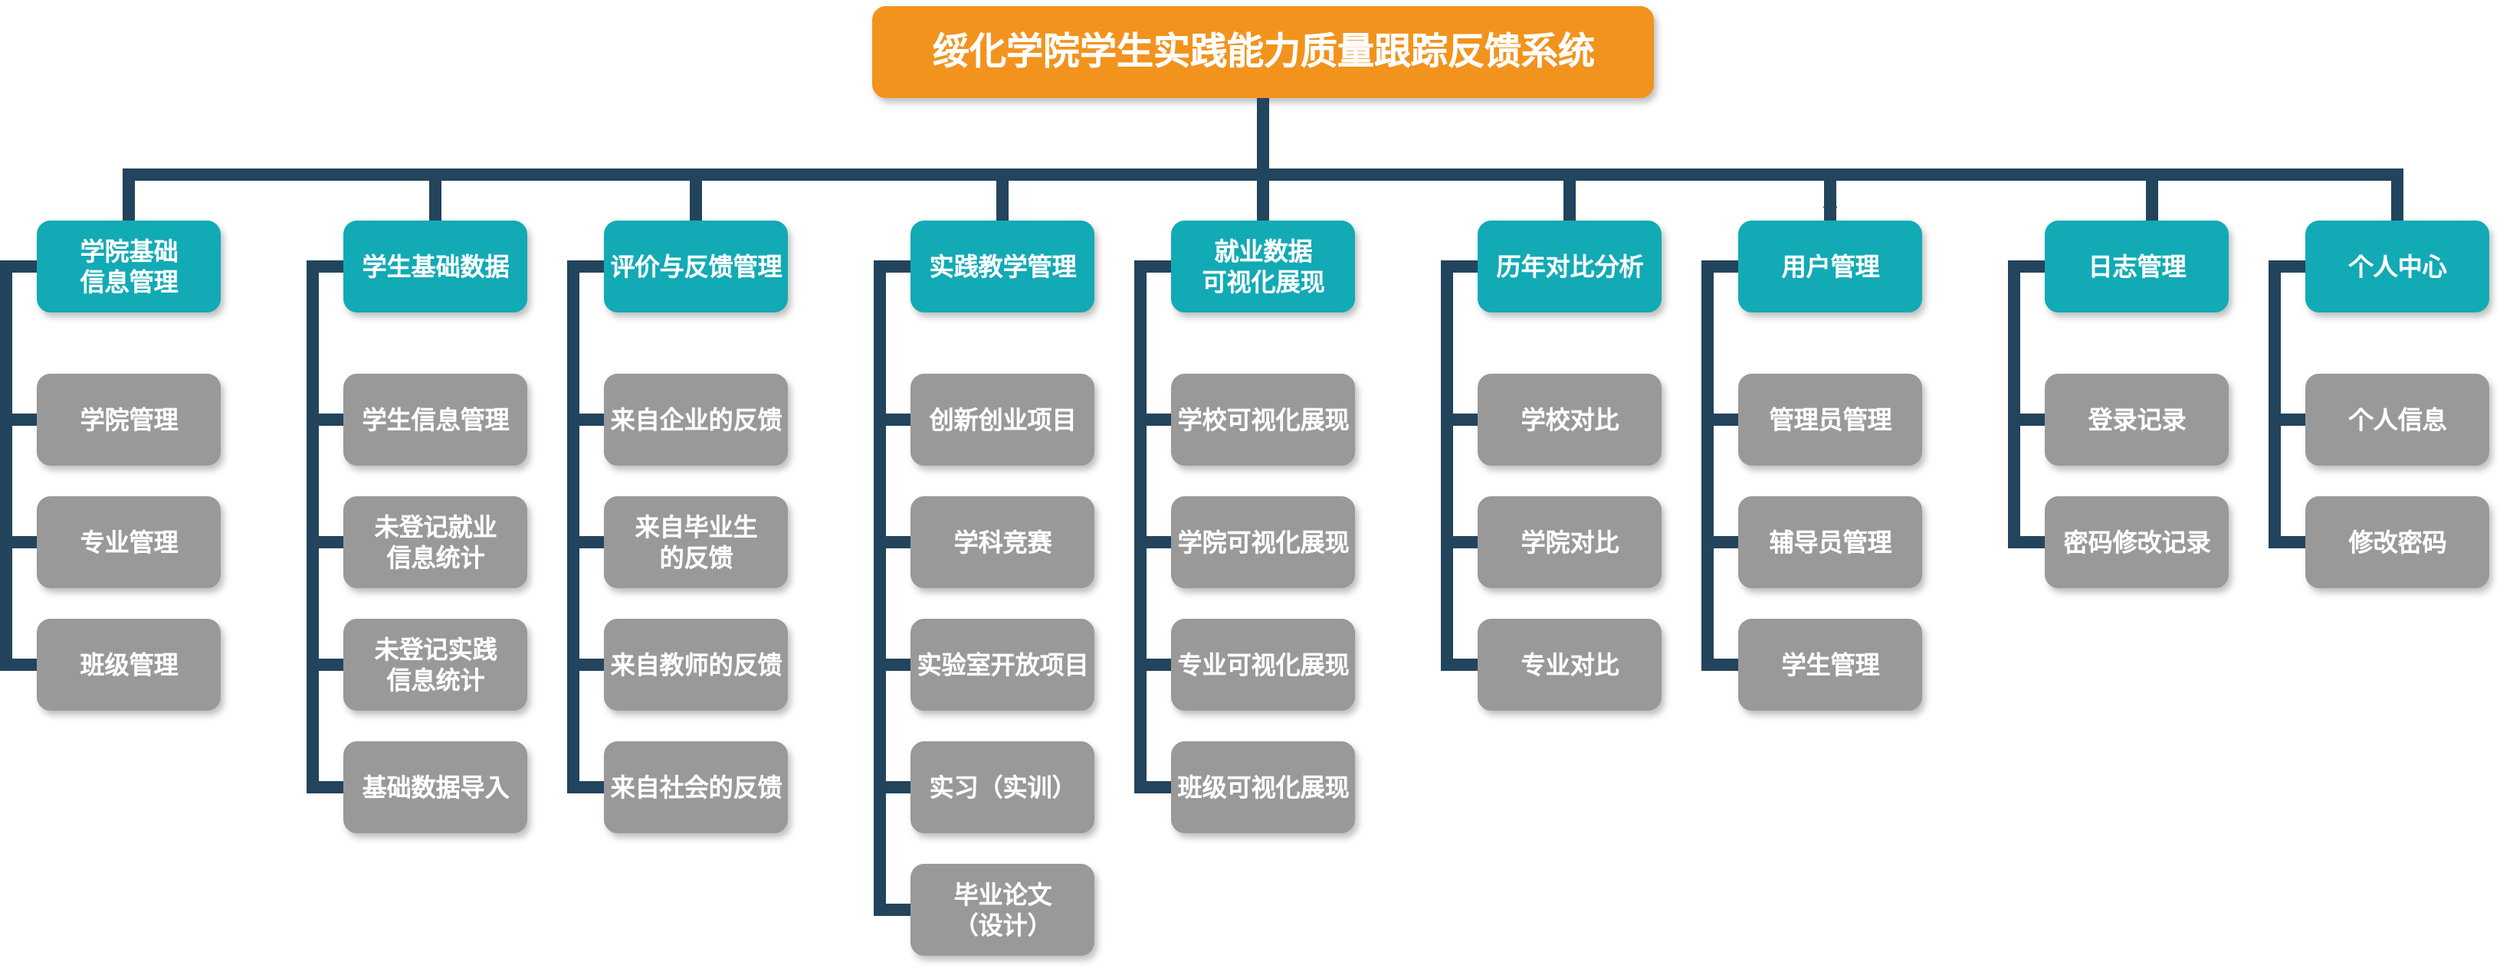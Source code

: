 <mxfile version="13.10.0" type="github">
  <diagram name="Page-1" id="64c3da0e-402f-94eb-ee01-a36477274f13">
    <mxGraphModel dx="2031" dy="1007" grid="1" gridSize="10" guides="1" tooltips="1" connect="1" arrows="1" fold="1" page="1" pageScale="1" pageWidth="1169" pageHeight="826" background="#ffffff" math="0" shadow="0">
      <root>
        <mxCell id="0" />
        <mxCell id="1" parent="0" />
        <mxCell id="2" value="绥化学院学生实践能力质量跟踪反馈系统" style="whiteSpace=wrap;rounded=1;shadow=1;strokeColor=none;fontColor=#FFFFFF;fontStyle=1;fontSize=24;fillColor=#F2931E;" parent="1" vertex="1">
          <mxGeometry x="985" y="120" width="510" height="60" as="geometry" />
        </mxCell>
        <mxCell id="10" value="学院基础&#xa;信息管理" style="whiteSpace=wrap;rounded=1;fillColor=#12AAB5;strokeColor=none;shadow=1;fontColor=#FFFFFF;fontSize=16;fontStyle=1" parent="1" vertex="1">
          <mxGeometry x="440" y="260.0" width="120" height="60" as="geometry" />
        </mxCell>
        <mxCell id="12" value="学生基础数据" style="whiteSpace=wrap;rounded=1;fillColor=#12AAB5;strokeColor=none;shadow=1;fontColor=#FFFFFF;fontSize=16;fontStyle=1" parent="1" vertex="1">
          <mxGeometry x="640" y="260.0" width="120" height="60" as="geometry" />
        </mxCell>
        <mxCell id="23" value="学院管理" style="whiteSpace=wrap;rounded=1;fillColor=#999999;strokeColor=none;shadow=1;fontColor=#FFFFFF;fontStyle=1;fontSize=16;" parent="1" vertex="1">
          <mxGeometry x="440.0" y="360.0" width="120" height="60" as="geometry" />
        </mxCell>
        <mxCell id="24" value="专业管理" style="whiteSpace=wrap;rounded=1;fillColor=#999999;strokeColor=none;shadow=1;fontColor=#FFFFFF;fontStyle=1;fontSize=16;" parent="1" vertex="1">
          <mxGeometry x="440.0" y="440.0" width="120" height="60" as="geometry" />
        </mxCell>
        <mxCell id="25" value="班级管理" style="whiteSpace=wrap;rounded=1;fillColor=#999999;strokeColor=none;shadow=1;fontColor=#FFFFFF;fontStyle=1;fontSize=16;" parent="1" vertex="1">
          <mxGeometry x="440.0" y="520.0" width="120" height="60" as="geometry" />
        </mxCell>
        <mxCell id="38" value="学生信息管理" style="whiteSpace=wrap;rounded=1;fillColor=#999999;strokeColor=none;shadow=1;fontColor=#FFFFFF;fontStyle=1;fontSize=16;" parent="1" vertex="1">
          <mxGeometry x="640.0" y="360.0" width="120" height="60" as="geometry" />
        </mxCell>
        <mxCell id="39" value="未登记就业&#xa;信息统计" style="whiteSpace=wrap;rounded=1;fillColor=#999999;strokeColor=none;shadow=1;fontColor=#FFFFFF;fontStyle=1;fontSize=16;" parent="1" vertex="1">
          <mxGeometry x="640.0" y="440.0" width="120" height="60" as="geometry" />
        </mxCell>
        <mxCell id="40" value="未登记实践&#xa;信息统计" style="whiteSpace=wrap;rounded=1;fillColor=#999999;strokeColor=none;shadow=1;fontColor=#FFFFFF;fontStyle=1;fontSize=16;" parent="1" vertex="1">
          <mxGeometry x="640.0" y="520.0" width="120" height="60" as="geometry" />
        </mxCell>
        <mxCell id="41" value="基础数据导入" style="whiteSpace=wrap;rounded=1;fillColor=#999999;strokeColor=none;shadow=1;fontColor=#FFFFFF;fontStyle=1;fontSize=16;" parent="1" vertex="1">
          <mxGeometry x="640.0" y="600.0" width="120" height="60" as="geometry" />
        </mxCell>
        <mxCell id="43" value="评价与反馈管理" style="whiteSpace=wrap;rounded=1;fillColor=#12AAB5;strokeColor=none;shadow=1;fontColor=#FFFFFF;fontSize=16;fontStyle=1" parent="1" vertex="1">
          <mxGeometry x="810.0" y="260.0" width="120" height="60" as="geometry" />
        </mxCell>
        <mxCell id="44" value="实践教学管理" style="whiteSpace=wrap;rounded=1;fillColor=#12AAB5;strokeColor=none;shadow=1;fontColor=#FFFFFF;fontSize=16;fontStyle=1" parent="1" vertex="1">
          <mxGeometry x="1010.0" y="260.0" width="120" height="60" as="geometry" />
        </mxCell>
        <mxCell id="45" value="来自企业的反馈" style="whiteSpace=wrap;rounded=1;fillColor=#999999;strokeColor=none;shadow=1;fontColor=#FFFFFF;fontStyle=1;fontSize=16;" parent="1" vertex="1">
          <mxGeometry x="810.0" y="360.0" width="120" height="60" as="geometry" />
        </mxCell>
        <mxCell id="46" value="来自毕业生&#xa;的反馈" style="whiteSpace=wrap;rounded=1;fillColor=#999999;strokeColor=none;shadow=1;fontColor=#FFFFFF;fontStyle=1;fontSize=16;" parent="1" vertex="1">
          <mxGeometry x="810.0" y="440.0" width="120" height="60" as="geometry" />
        </mxCell>
        <mxCell id="47" value="来自教师的反馈" style="whiteSpace=wrap;rounded=1;fillColor=#999999;strokeColor=none;shadow=1;fontColor=#FFFFFF;fontStyle=1;fontSize=16;" parent="1" vertex="1">
          <mxGeometry x="810.0" y="520.0" width="120" height="60" as="geometry" />
        </mxCell>
        <mxCell id="48" value="来自社会的反馈" style="whiteSpace=wrap;rounded=1;fillColor=#999999;strokeColor=none;shadow=1;fontColor=#FFFFFF;fontStyle=1;fontSize=16;" parent="1" vertex="1">
          <mxGeometry x="810" y="600.0" width="120" height="60" as="geometry" />
        </mxCell>
        <mxCell id="50" value="创新创业项目" style="whiteSpace=wrap;rounded=1;fillColor=#999999;strokeColor=none;shadow=1;fontColor=#FFFFFF;fontStyle=1;fontSize=16;" parent="1" vertex="1">
          <mxGeometry x="1010.0" y="360.0" width="120" height="60" as="geometry" />
        </mxCell>
        <mxCell id="51" value="学科竞赛" style="whiteSpace=wrap;rounded=1;fillColor=#999999;strokeColor=none;shadow=1;fontColor=#FFFFFF;fontStyle=1;fontSize=16;" parent="1" vertex="1">
          <mxGeometry x="1010.0" y="440.0" width="120" height="60" as="geometry" />
        </mxCell>
        <mxCell id="52" value="实验室开放项目" style="whiteSpace=wrap;rounded=1;fillColor=#999999;strokeColor=none;shadow=1;fontColor=#FFFFFF;fontStyle=1;fontSize=16;" parent="1" vertex="1">
          <mxGeometry x="1010.0" y="520.0" width="120" height="60" as="geometry" />
        </mxCell>
        <mxCell id="53" value="实习（实训）" style="whiteSpace=wrap;rounded=1;fillColor=#999999;strokeColor=none;shadow=1;fontColor=#FFFFFF;fontStyle=1;fontSize=16;" parent="1" vertex="1">
          <mxGeometry x="1010.0" y="600.0" width="120" height="60" as="geometry" />
        </mxCell>
        <mxCell id="54" value="毕业论文&#xa;（设计）" style="whiteSpace=wrap;rounded=1;fillColor=#999999;strokeColor=none;shadow=1;fontColor=#FFFFFF;fontStyle=1;fontSize=16;" parent="1" vertex="1">
          <mxGeometry x="1010.0" y="680.0" width="120" height="60" as="geometry" />
        </mxCell>
        <mxCell id="105" value="" style="edgeStyle=elbowEdgeStyle;elbow=horizontal;rounded=0;fontColor=#000000;endArrow=none;endFill=0;strokeWidth=8;strokeColor=#23445D;fontSize=16;fontStyle=1" parent="1" source="10" target="23" edge="1">
          <mxGeometry width="100" height="100" relative="1" as="geometry">
            <mxPoint x="380" y="440" as="sourcePoint" />
            <mxPoint x="480" y="340" as="targetPoint" />
            <Array as="points">
              <mxPoint x="420" y="340" />
            </Array>
          </mxGeometry>
        </mxCell>
        <mxCell id="106" value="" style="edgeStyle=elbowEdgeStyle;elbow=horizontal;rounded=0;fontColor=#000000;endArrow=none;endFill=0;strokeWidth=8;strokeColor=#23445D;fontSize=16;fontStyle=1" parent="1" source="10" target="24" edge="1">
          <mxGeometry width="100" height="100" relative="1" as="geometry">
            <mxPoint x="450" y="300" as="sourcePoint" />
            <mxPoint x="450" y="400" as="targetPoint" />
            <Array as="points">
              <mxPoint x="420" y="360" />
            </Array>
          </mxGeometry>
        </mxCell>
        <mxCell id="110" value="" style="edgeStyle=elbowEdgeStyle;elbow=horizontal;rounded=0;fontColor=#000000;endArrow=none;endFill=0;strokeWidth=8;strokeColor=#23445D;fontSize=16;fontStyle=1" parent="1" source="10" target="25" edge="1">
          <mxGeometry width="100" height="100" relative="1" as="geometry">
            <mxPoint x="480" y="330" as="sourcePoint" />
            <mxPoint x="480" y="430" as="targetPoint" />
            <Array as="points">
              <mxPoint x="420" y="390" />
            </Array>
          </mxGeometry>
        </mxCell>
        <mxCell id="111" value="" style="edgeStyle=elbowEdgeStyle;elbow=horizontal;rounded=0;fontColor=#000000;endArrow=none;endFill=0;strokeWidth=8;strokeColor=#23445D;fontSize=16;fontStyle=1" parent="1" target="38" edge="1">
          <mxGeometry width="100" height="100" relative="1" as="geometry">
            <mxPoint x="630" y="290.0" as="sourcePoint" />
            <mxPoint x="630" y="390.0" as="targetPoint" />
            <Array as="points">
              <mxPoint x="620" y="340" />
            </Array>
          </mxGeometry>
        </mxCell>
        <mxCell id="112" value="" style="edgeStyle=elbowEdgeStyle;elbow=horizontal;rounded=0;fontColor=#000000;endArrow=none;endFill=0;strokeWidth=8;strokeColor=#23445D;fontSize=16;fontStyle=1" parent="1" source="12" target="39" edge="1">
          <mxGeometry width="100" height="100" relative="1" as="geometry">
            <mxPoint x="630" y="290.0" as="sourcePoint" />
            <mxPoint x="630" y="470.0" as="targetPoint" />
            <Array as="points">
              <mxPoint x="620" y="380" />
            </Array>
          </mxGeometry>
        </mxCell>
        <mxCell id="114" value="" style="edgeStyle=elbowEdgeStyle;elbow=horizontal;rounded=0;fontColor=#000000;endArrow=none;endFill=0;strokeWidth=8;strokeColor=#23445D;fontSize=16;fontStyle=1" parent="1" source="12" target="41" edge="1">
          <mxGeometry width="100" height="100" relative="1" as="geometry">
            <mxPoint x="630" y="290.0" as="sourcePoint" />
            <mxPoint x="630.0" y="630.0" as="targetPoint" />
            <Array as="points">
              <mxPoint x="620" y="460" />
            </Array>
          </mxGeometry>
        </mxCell>
        <mxCell id="115" value="" style="edgeStyle=elbowEdgeStyle;elbow=horizontal;rounded=0;fontColor=#000000;endArrow=none;endFill=0;strokeWidth=8;strokeColor=#23445D;fontSize=16;fontStyle=1" parent="1" source="12" target="40" edge="1">
          <mxGeometry width="100" height="100" relative="1" as="geometry">
            <mxPoint x="630" y="290.0" as="sourcePoint" />
            <mxPoint x="630" y="550.0" as="targetPoint" />
            <Array as="points">
              <mxPoint x="620" y="420" />
            </Array>
          </mxGeometry>
        </mxCell>
        <mxCell id="118" value="" style="edgeStyle=elbowEdgeStyle;elbow=horizontal;rounded=0;fontColor=#000000;endArrow=none;endFill=0;strokeWidth=8;strokeColor=#23445D;fontSize=16;fontStyle=1" parent="1" source="43" target="45" edge="1">
          <mxGeometry width="100" height="100" relative="1" as="geometry">
            <mxPoint x="790" y="290.0" as="sourcePoint" />
            <mxPoint x="800.0" y="390" as="targetPoint" />
            <Array as="points">
              <mxPoint x="790" y="340" />
            </Array>
          </mxGeometry>
        </mxCell>
        <mxCell id="119" value="" style="edgeStyle=elbowEdgeStyle;elbow=horizontal;rounded=0;fontColor=#000000;endArrow=none;endFill=0;strokeWidth=8;strokeColor=#23445D;fontSize=16;fontStyle=1" parent="1" source="43" target="46" edge="1">
          <mxGeometry width="100" height="100" relative="1" as="geometry">
            <mxPoint x="800" y="290" as="sourcePoint" />
            <mxPoint x="800.0" y="470" as="targetPoint" />
            <Array as="points">
              <mxPoint x="790" y="380" />
            </Array>
          </mxGeometry>
        </mxCell>
        <mxCell id="121" value="" style="edgeStyle=elbowEdgeStyle;elbow=horizontal;rounded=0;fontColor=#000000;endArrow=none;endFill=0;strokeWidth=8;strokeColor=#23445D;fontSize=16;fontStyle=1" parent="1" source="43" target="48" edge="1">
          <mxGeometry width="100" height="100" relative="1" as="geometry">
            <mxPoint x="800" y="290" as="sourcePoint" />
            <mxPoint x="800" y="630" as="targetPoint" />
            <Array as="points">
              <mxPoint x="790" y="460" />
            </Array>
          </mxGeometry>
        </mxCell>
        <mxCell id="122" value="" style="edgeStyle=elbowEdgeStyle;elbow=horizontal;rounded=0;fontColor=#000000;endArrow=none;endFill=0;strokeWidth=8;strokeColor=#23445D;fontSize=16;fontStyle=1" parent="1" source="43" target="47" edge="1">
          <mxGeometry width="100" height="100" relative="1" as="geometry">
            <mxPoint x="800" y="290" as="sourcePoint" />
            <mxPoint x="800.0" y="550" as="targetPoint" />
            <Array as="points">
              <mxPoint x="790" y="430" />
            </Array>
          </mxGeometry>
        </mxCell>
        <mxCell id="123" value="" style="edgeStyle=elbowEdgeStyle;elbow=horizontal;rounded=0;fontColor=#000000;endArrow=none;endFill=0;strokeWidth=8;strokeColor=#23445D;fontSize=16;fontStyle=1" parent="1" source="44" target="50" edge="1">
          <mxGeometry width="100" height="100" relative="1" as="geometry">
            <mxPoint x="980" y="290.0" as="sourcePoint" />
            <mxPoint x="990.0" y="390" as="targetPoint" />
            <Array as="points">
              <mxPoint x="990" y="340" />
            </Array>
          </mxGeometry>
        </mxCell>
        <mxCell id="124" value="" style="edgeStyle=elbowEdgeStyle;elbow=horizontal;rounded=0;fontColor=#000000;endArrow=none;endFill=0;strokeWidth=8;strokeColor=#23445D;fontSize=16;fontStyle=1" parent="1" source="44" target="51" edge="1">
          <mxGeometry width="100" height="100" relative="1" as="geometry">
            <mxPoint x="990" y="290" as="sourcePoint" />
            <mxPoint x="990.0" y="470" as="targetPoint" />
            <Array as="points">
              <mxPoint x="990" y="380" />
            </Array>
          </mxGeometry>
        </mxCell>
        <mxCell id="125" value="" style="edgeStyle=elbowEdgeStyle;elbow=horizontal;rounded=0;fontColor=#000000;endArrow=none;endFill=0;strokeWidth=8;strokeColor=#23445D;fontSize=16;fontStyle=1" parent="1" source="44" target="54" edge="1">
          <mxGeometry width="100" height="100" relative="1" as="geometry">
            <mxPoint x="990" y="290" as="sourcePoint" />
            <mxPoint x="990" y="710" as="targetPoint" />
            <Array as="points">
              <mxPoint x="990" y="500" />
            </Array>
          </mxGeometry>
        </mxCell>
        <mxCell id="126" value="" style="edgeStyle=elbowEdgeStyle;elbow=horizontal;rounded=0;fontColor=#000000;endArrow=none;endFill=0;strokeWidth=8;strokeColor=#23445D;fontSize=16;fontStyle=1" parent="1" source="44" target="53" edge="1">
          <mxGeometry width="100" height="100" relative="1" as="geometry">
            <mxPoint x="990" y="290" as="sourcePoint" />
            <mxPoint x="990" y="630" as="targetPoint" />
            <Array as="points">
              <mxPoint x="990" y="460" />
            </Array>
          </mxGeometry>
        </mxCell>
        <mxCell id="127" value="" style="edgeStyle=elbowEdgeStyle;elbow=horizontal;rounded=0;fontColor=#000000;endArrow=none;endFill=0;strokeWidth=8;strokeColor=#23445D;fontSize=16;fontStyle=1" parent="1" source="44" target="52" edge="1">
          <mxGeometry width="100" height="100" relative="1" as="geometry">
            <mxPoint x="990" y="290" as="sourcePoint" />
            <mxPoint x="990.0" y="550" as="targetPoint" />
            <Array as="points">
              <mxPoint x="990" y="430" />
            </Array>
          </mxGeometry>
        </mxCell>
        <mxCell id="133" value="就业数据&#xa;可视化展现" style="whiteSpace=wrap;rounded=1;fillColor=#12AAB5;strokeColor=none;shadow=1;fontColor=#FFFFFF;fontSize=16;fontStyle=1" parent="1" vertex="1">
          <mxGeometry x="1180.0" y="260.0" width="120" height="60" as="geometry" />
        </mxCell>
        <mxCell id="134" value="历年对比分析" style="whiteSpace=wrap;rounded=1;fillColor=#12AAB5;strokeColor=none;shadow=1;fontColor=#FFFFFF;fontSize=16;fontStyle=1" parent="1" vertex="1">
          <mxGeometry x="1380.0" y="260.0" width="120" height="60" as="geometry" />
        </mxCell>
        <mxCell id="135" value="学校可视化展现" style="whiteSpace=wrap;rounded=1;fillColor=#999999;strokeColor=none;shadow=1;fontColor=#FFFFFF;fontStyle=1;fontSize=16;" parent="1" vertex="1">
          <mxGeometry x="1180.0" y="360.0" width="120" height="60" as="geometry" />
        </mxCell>
        <mxCell id="136" value="学院可视化展现" style="whiteSpace=wrap;rounded=1;fillColor=#999999;strokeColor=none;shadow=1;fontColor=#FFFFFF;fontStyle=1;fontSize=16;" parent="1" vertex="1">
          <mxGeometry x="1180" y="440.0" width="120" height="60" as="geometry" />
        </mxCell>
        <mxCell id="137" value="专业可视化展现" style="whiteSpace=wrap;rounded=1;fillColor=#999999;strokeColor=none;shadow=1;fontColor=#FFFFFF;fontStyle=1;fontSize=16;" parent="1" vertex="1">
          <mxGeometry x="1180.0" y="520.0" width="120" height="60" as="geometry" />
        </mxCell>
        <mxCell id="138" value="班级可视化展现" style="whiteSpace=wrap;rounded=1;fillColor=#999999;strokeColor=none;shadow=1;fontColor=#FFFFFF;fontStyle=1;fontSize=16;" parent="1" vertex="1">
          <mxGeometry x="1180" y="600.0" width="120" height="60" as="geometry" />
        </mxCell>
        <mxCell id="140" value="学校对比" style="whiteSpace=wrap;rounded=1;fillColor=#999999;strokeColor=none;shadow=1;fontColor=#FFFFFF;fontStyle=1;fontSize=16;" parent="1" vertex="1">
          <mxGeometry x="1380.0" y="360.0" width="120" height="60" as="geometry" />
        </mxCell>
        <mxCell id="141" value="学院对比" style="whiteSpace=wrap;rounded=1;fillColor=#999999;strokeColor=none;shadow=1;fontColor=#FFFFFF;fontStyle=1;fontSize=16;" parent="1" vertex="1">
          <mxGeometry x="1380.0" y="440.0" width="120" height="60" as="geometry" />
        </mxCell>
        <mxCell id="142" value="专业对比" style="whiteSpace=wrap;rounded=1;fillColor=#999999;strokeColor=none;shadow=1;fontColor=#FFFFFF;fontStyle=1;fontSize=16;" parent="1" vertex="1">
          <mxGeometry x="1380.0" y="520.0" width="120" height="60" as="geometry" />
        </mxCell>
        <mxCell id="145" value="" style="edgeStyle=elbowEdgeStyle;elbow=horizontal;rounded=0;fontColor=#000000;endArrow=none;endFill=0;strokeWidth=8;strokeColor=#23445D;fontSize=16;fontStyle=1" parent="1" source="133" target="135" edge="1">
          <mxGeometry width="100" height="100" relative="1" as="geometry">
            <mxPoint x="1160" y="290.0" as="sourcePoint" />
            <mxPoint x="1170.0" y="390" as="targetPoint" />
            <Array as="points">
              <mxPoint x="1160" y="340" />
            </Array>
          </mxGeometry>
        </mxCell>
        <mxCell id="146" value="" style="edgeStyle=elbowEdgeStyle;elbow=horizontal;rounded=0;fontColor=#000000;endArrow=none;endFill=0;strokeWidth=8;strokeColor=#23445D;fontSize=16;fontStyle=1" parent="1" source="133" target="136" edge="1">
          <mxGeometry width="100" height="100" relative="1" as="geometry">
            <mxPoint x="1170" y="290" as="sourcePoint" />
            <mxPoint x="1170.0" y="470" as="targetPoint" />
            <Array as="points">
              <mxPoint x="1160" y="380" />
            </Array>
          </mxGeometry>
        </mxCell>
        <mxCell id="148" value="" style="edgeStyle=elbowEdgeStyle;elbow=horizontal;rounded=0;fontColor=#000000;endArrow=none;endFill=0;strokeWidth=8;strokeColor=#23445D;fontSize=16;fontStyle=1" parent="1" source="133" target="138" edge="1">
          <mxGeometry width="100" height="100" relative="1" as="geometry">
            <mxPoint x="1170" y="290" as="sourcePoint" />
            <mxPoint x="1170" y="630" as="targetPoint" />
            <Array as="points">
              <mxPoint x="1160" y="460" />
            </Array>
          </mxGeometry>
        </mxCell>
        <mxCell id="149" value="" style="edgeStyle=elbowEdgeStyle;elbow=horizontal;rounded=0;fontColor=#000000;endArrow=none;endFill=0;strokeWidth=8;strokeColor=#23445D;fontSize=16;fontStyle=1" parent="1" source="133" target="137" edge="1">
          <mxGeometry width="100" height="100" relative="1" as="geometry">
            <mxPoint x="1170" y="290" as="sourcePoint" />
            <mxPoint x="1170.0" y="550" as="targetPoint" />
            <Array as="points">
              <mxPoint x="1160" y="430" />
            </Array>
          </mxGeometry>
        </mxCell>
        <mxCell id="150" value="" style="edgeStyle=elbowEdgeStyle;elbow=horizontal;rounded=0;fontColor=#000000;endArrow=none;endFill=0;strokeWidth=8;strokeColor=#23445D;fontSize=16;fontStyle=1" parent="1" source="134" target="140" edge="1">
          <mxGeometry width="100" height="100" relative="1" as="geometry">
            <mxPoint x="1350" y="290.0" as="sourcePoint" />
            <mxPoint x="1360.0" y="390" as="targetPoint" />
            <Array as="points">
              <mxPoint x="1360" y="340" />
            </Array>
          </mxGeometry>
        </mxCell>
        <mxCell id="151" value="" style="edgeStyle=elbowEdgeStyle;elbow=horizontal;rounded=0;fontColor=#000000;endArrow=none;endFill=0;strokeWidth=8;strokeColor=#23445D;fontSize=16;fontStyle=1" parent="1" source="134" target="141" edge="1">
          <mxGeometry width="100" height="100" relative="1" as="geometry">
            <mxPoint x="1360" y="290" as="sourcePoint" />
            <mxPoint x="1360.0" y="470" as="targetPoint" />
            <Array as="points">
              <mxPoint x="1360" y="380" />
            </Array>
          </mxGeometry>
        </mxCell>
        <mxCell id="154" value="" style="edgeStyle=elbowEdgeStyle;elbow=horizontal;rounded=0;fontColor=#000000;endArrow=none;endFill=0;strokeWidth=8;strokeColor=#23445D;fontSize=16;fontStyle=1" parent="1" source="134" target="142" edge="1">
          <mxGeometry width="100" height="100" relative="1" as="geometry">
            <mxPoint x="1360" y="290" as="sourcePoint" />
            <mxPoint x="1360.0" y="550" as="targetPoint" />
            <Array as="points">
              <mxPoint x="1360" y="430" />
            </Array>
          </mxGeometry>
        </mxCell>
        <mxCell id="7uPClmpA7277DwavXmE7-244" style="edgeStyle=orthogonalEdgeStyle;rounded=0;orthogonalLoop=1;jettySize=auto;html=1;" edge="1" parent="1" source="155">
          <mxGeometry relative="1" as="geometry">
            <mxPoint x="1610" y="260" as="targetPoint" />
          </mxGeometry>
        </mxCell>
        <mxCell id="155" value="用户管理" style="whiteSpace=wrap;rounded=1;fillColor=#12AAB5;strokeColor=none;shadow=1;fontColor=#FFFFFF;fontSize=16;fontStyle=1" parent="1" vertex="1">
          <mxGeometry x="1550.0" y="260.0" width="120" height="60" as="geometry" />
        </mxCell>
        <mxCell id="156" value="日志管理" style="whiteSpace=wrap;rounded=1;fillColor=#12AAB5;strokeColor=none;shadow=1;fontColor=#FFFFFF;fontSize=16;fontStyle=1" parent="1" vertex="1">
          <mxGeometry x="1750.0" y="260.0" width="120" height="60" as="geometry" />
        </mxCell>
        <mxCell id="157" value="管理员管理" style="whiteSpace=wrap;rounded=1;fillColor=#999999;strokeColor=none;shadow=1;fontColor=#FFFFFF;fontStyle=1;fontSize=16;" parent="1" vertex="1">
          <mxGeometry x="1550.0" y="360.0" width="120" height="60" as="geometry" />
        </mxCell>
        <mxCell id="158" value="辅导员管理" style="whiteSpace=wrap;rounded=1;fillColor=#999999;strokeColor=none;shadow=1;fontColor=#FFFFFF;fontStyle=1;fontSize=16;" parent="1" vertex="1">
          <mxGeometry x="1550" y="440.0" width="120" height="60" as="geometry" />
        </mxCell>
        <mxCell id="159" value="学生管理" style="whiteSpace=wrap;rounded=1;fillColor=#999999;strokeColor=none;shadow=1;fontColor=#FFFFFF;fontStyle=1;fontSize=16;" parent="1" vertex="1">
          <mxGeometry x="1550.0" y="520.0" width="120" height="60" as="geometry" />
        </mxCell>
        <mxCell id="162" value="登录记录" style="whiteSpace=wrap;rounded=1;fillColor=#999999;strokeColor=none;shadow=1;fontColor=#FFFFFF;fontStyle=1;fontSize=16;" parent="1" vertex="1">
          <mxGeometry x="1750.0" y="360.0" width="120" height="60" as="geometry" />
        </mxCell>
        <mxCell id="163" value="密码修改记录" style="whiteSpace=wrap;rounded=1;fillColor=#999999;strokeColor=none;shadow=1;fontColor=#FFFFFF;fontStyle=1;fontSize=16;" parent="1" vertex="1">
          <mxGeometry x="1750.0" y="440.0" width="120" height="60" as="geometry" />
        </mxCell>
        <mxCell id="167" value="" style="edgeStyle=elbowEdgeStyle;elbow=horizontal;rounded=0;fontColor=#000000;endArrow=none;endFill=0;strokeWidth=8;strokeColor=#23445D;fontSize=16;fontStyle=1" parent="1" source="155" target="157" edge="1">
          <mxGeometry width="100" height="100" relative="1" as="geometry">
            <mxPoint x="1530" y="290.0" as="sourcePoint" />
            <mxPoint x="1540.0" y="390.0" as="targetPoint" />
            <Array as="points">
              <mxPoint x="1530" y="340.0" />
            </Array>
          </mxGeometry>
        </mxCell>
        <mxCell id="168" value="" style="edgeStyle=elbowEdgeStyle;elbow=horizontal;rounded=0;fontColor=#000000;endArrow=none;endFill=0;strokeWidth=8;strokeColor=#23445D;fontSize=16;fontStyle=1" parent="1" source="155" target="158" edge="1">
          <mxGeometry width="100" height="100" relative="1" as="geometry">
            <mxPoint x="1540" y="290.0" as="sourcePoint" />
            <mxPoint x="1540.0" y="470.0" as="targetPoint" />
            <Array as="points">
              <mxPoint x="1530" y="380.0" />
            </Array>
          </mxGeometry>
        </mxCell>
        <mxCell id="171" value="" style="edgeStyle=elbowEdgeStyle;elbow=horizontal;rounded=0;fontColor=#000000;endArrow=none;endFill=0;strokeWidth=8;strokeColor=#23445D;fontSize=16;fontStyle=1" parent="1" source="155" target="159" edge="1">
          <mxGeometry width="100" height="100" relative="1" as="geometry">
            <mxPoint x="1540" y="290.0" as="sourcePoint" />
            <mxPoint x="1540.0" y="550.0" as="targetPoint" />
            <Array as="points">
              <mxPoint x="1530" y="430.0" />
            </Array>
          </mxGeometry>
        </mxCell>
        <mxCell id="172" value="" style="edgeStyle=elbowEdgeStyle;elbow=horizontal;rounded=0;fontColor=#000000;endArrow=none;endFill=0;strokeWidth=8;strokeColor=#23445D;fontSize=16;fontStyle=1" parent="1" source="156" target="162" edge="1">
          <mxGeometry width="100" height="100" relative="1" as="geometry">
            <mxPoint x="1720" y="290.0" as="sourcePoint" />
            <mxPoint x="1730.0" y="390.0" as="targetPoint" />
            <Array as="points">
              <mxPoint x="1730" y="340.0" />
            </Array>
          </mxGeometry>
        </mxCell>
        <mxCell id="173" value="" style="edgeStyle=elbowEdgeStyle;elbow=horizontal;rounded=0;fontColor=#000000;endArrow=none;endFill=0;strokeWidth=8;strokeColor=#23445D;fontSize=16;fontStyle=1" parent="1" source="156" target="163" edge="1">
          <mxGeometry width="100" height="100" relative="1" as="geometry">
            <mxPoint x="1730" y="290.0" as="sourcePoint" />
            <mxPoint x="1730.0" y="470.0" as="targetPoint" />
            <Array as="points">
              <mxPoint x="1730" y="380.0" />
            </Array>
          </mxGeometry>
        </mxCell>
        <mxCell id="177" value="个人中心" style="whiteSpace=wrap;rounded=1;fillColor=#12AAB5;strokeColor=none;shadow=1;fontColor=#FFFFFF;fontSize=16;fontStyle=1" parent="1" vertex="1">
          <mxGeometry x="1920.0" y="260.0" width="120" height="60" as="geometry" />
        </mxCell>
        <mxCell id="179" value="个人信息" style="whiteSpace=wrap;rounded=1;fillColor=#999999;strokeColor=none;shadow=1;fontColor=#FFFFFF;fontStyle=1;fontSize=16;" parent="1" vertex="1">
          <mxGeometry x="1920.0" y="360.0" width="120" height="60" as="geometry" />
        </mxCell>
        <mxCell id="180" value="修改密码" style="whiteSpace=wrap;rounded=1;fillColor=#999999;strokeColor=none;shadow=1;fontColor=#FFFFFF;fontStyle=1;fontSize=16;" parent="1" vertex="1">
          <mxGeometry x="1920" y="440.0" width="120" height="60" as="geometry" />
        </mxCell>
        <mxCell id="189" value="" style="edgeStyle=elbowEdgeStyle;elbow=horizontal;rounded=0;fontColor=#000000;endArrow=none;endFill=0;strokeWidth=8;strokeColor=#23445D;fontSize=16;fontStyle=1" parent="1" source="177" target="179" edge="1">
          <mxGeometry width="100" height="100" relative="1" as="geometry">
            <mxPoint x="1900" y="290.0" as="sourcePoint" />
            <mxPoint x="1910.0" y="390.0" as="targetPoint" />
            <Array as="points">
              <mxPoint x="1900" y="340.0" />
            </Array>
          </mxGeometry>
        </mxCell>
        <mxCell id="190" value="" style="edgeStyle=elbowEdgeStyle;elbow=horizontal;rounded=0;fontColor=#000000;endArrow=none;endFill=0;strokeWidth=8;strokeColor=#23445D;fontSize=16;fontStyle=1" parent="1" source="177" target="180" edge="1">
          <mxGeometry width="100" height="100" relative="1" as="geometry">
            <mxPoint x="1910" y="290.0" as="sourcePoint" />
            <mxPoint x="1910.0" y="470.0" as="targetPoint" />
            <Array as="points">
              <mxPoint x="1900" y="380.0" />
            </Array>
          </mxGeometry>
        </mxCell>
        <mxCell id="229" value="" style="edgeStyle=elbowEdgeStyle;elbow=vertical;rounded=0;fontColor=#000000;endArrow=none;endFill=0;strokeWidth=8;strokeColor=#23445D;entryX=0.5;entryY=0;entryDx=0;entryDy=0;" parent="1" source="2" target="12" edge="1">
          <mxGeometry width="100" height="100" relative="1" as="geometry">
            <mxPoint x="910" y="100" as="sourcePoint" />
            <mxPoint x="600" y="130.0" as="targetPoint" />
            <Array as="points">
              <mxPoint x="1240" y="230" />
              <mxPoint x="1240" y="230" />
            </Array>
          </mxGeometry>
        </mxCell>
        <mxCell id="7uPClmpA7277DwavXmE7-234" value="" style="edgeStyle=elbowEdgeStyle;elbow=vertical;rounded=0;fontColor=#000000;endArrow=none;endFill=0;strokeWidth=8;strokeColor=#23445D;entryX=0.5;entryY=0;entryDx=0;entryDy=0;exitX=0.5;exitY=0;exitDx=0;exitDy=0;" edge="1" parent="1" source="177" target="10">
          <mxGeometry width="100" height="100" relative="1" as="geometry">
            <mxPoint x="1990" y="230" as="sourcePoint" />
            <mxPoint x="510" y="220" as="targetPoint" />
            <Array as="points">
              <mxPoint x="670" y="230" />
            </Array>
          </mxGeometry>
        </mxCell>
        <mxCell id="7uPClmpA7277DwavXmE7-239" value="" style="edgeStyle=elbowEdgeStyle;elbow=vertical;rounded=0;fontColor=#000000;endArrow=none;endFill=0;strokeWidth=8;strokeColor=#23445D;exitX=0.5;exitY=1;exitDx=0;exitDy=0;" edge="1" parent="1" source="2">
          <mxGeometry width="100" height="100" relative="1" as="geometry">
            <mxPoint x="1150" y="180" as="sourcePoint" />
            <mxPoint x="1820" y="260" as="targetPoint" />
            <Array as="points">
              <mxPoint x="1480" y="230" />
            </Array>
          </mxGeometry>
        </mxCell>
        <mxCell id="7uPClmpA7277DwavXmE7-241" value="" style="edgeStyle=elbowEdgeStyle;elbow=vertical;rounded=0;fontColor=#000000;endArrow=none;endFill=0;strokeWidth=8;strokeColor=#23445D;" edge="1" parent="1">
          <mxGeometry width="100" height="100" relative="1" as="geometry">
            <mxPoint x="1240" y="200" as="sourcePoint" />
            <mxPoint x="1610" y="260" as="targetPoint" />
            <Array as="points">
              <mxPoint x="1430" y="230" />
            </Array>
          </mxGeometry>
        </mxCell>
        <mxCell id="7uPClmpA7277DwavXmE7-245" value="" style="edgeStyle=elbowEdgeStyle;elbow=vertical;rounded=0;fontColor=#000000;endArrow=none;endFill=0;strokeWidth=8;strokeColor=#23445D;entryX=0.5;entryY=0;entryDx=0;entryDy=0;" edge="1" parent="1" target="134">
          <mxGeometry width="100" height="100" relative="1" as="geometry">
            <mxPoint x="1240" y="200" as="sourcePoint" />
            <mxPoint x="1610" y="260" as="targetPoint" />
            <Array as="points">
              <mxPoint x="1430" y="230" />
            </Array>
          </mxGeometry>
        </mxCell>
        <mxCell id="7uPClmpA7277DwavXmE7-246" value="" style="edgeStyle=elbowEdgeStyle;elbow=vertical;rounded=0;fontColor=#000000;endArrow=none;endFill=0;strokeWidth=8;strokeColor=#23445D;entryX=0.5;entryY=0;entryDx=0;entryDy=0;" edge="1" parent="1" target="133">
          <mxGeometry width="100" height="100" relative="1" as="geometry">
            <mxPoint x="1240" y="200" as="sourcePoint" />
            <mxPoint x="1610" y="260" as="targetPoint" />
            <Array as="points">
              <mxPoint x="1430" y="230" />
            </Array>
          </mxGeometry>
        </mxCell>
        <mxCell id="7uPClmpA7277DwavXmE7-247" value="" style="edgeStyle=elbowEdgeStyle;elbow=vertical;rounded=0;fontColor=#000000;endArrow=none;endFill=0;strokeWidth=8;strokeColor=#23445D;entryX=0.5;entryY=0;entryDx=0;entryDy=0;" edge="1" parent="1" target="44">
          <mxGeometry width="100" height="100" relative="1" as="geometry">
            <mxPoint x="1240" y="200" as="sourcePoint" />
            <mxPoint x="1610" y="260" as="targetPoint" />
            <Array as="points">
              <mxPoint x="1430" y="230" />
            </Array>
          </mxGeometry>
        </mxCell>
        <mxCell id="7uPClmpA7277DwavXmE7-248" value="" style="edgeStyle=elbowEdgeStyle;elbow=vertical;rounded=0;fontColor=#000000;endArrow=none;endFill=0;strokeWidth=8;strokeColor=#23445D;entryX=0.5;entryY=0;entryDx=0;entryDy=0;" edge="1" parent="1" target="43">
          <mxGeometry width="100" height="100" relative="1" as="geometry">
            <mxPoint x="1240" y="200" as="sourcePoint" />
            <mxPoint x="1610" y="260" as="targetPoint" />
            <Array as="points">
              <mxPoint x="1430" y="230" />
            </Array>
          </mxGeometry>
        </mxCell>
      </root>
    </mxGraphModel>
  </diagram>
</mxfile>
